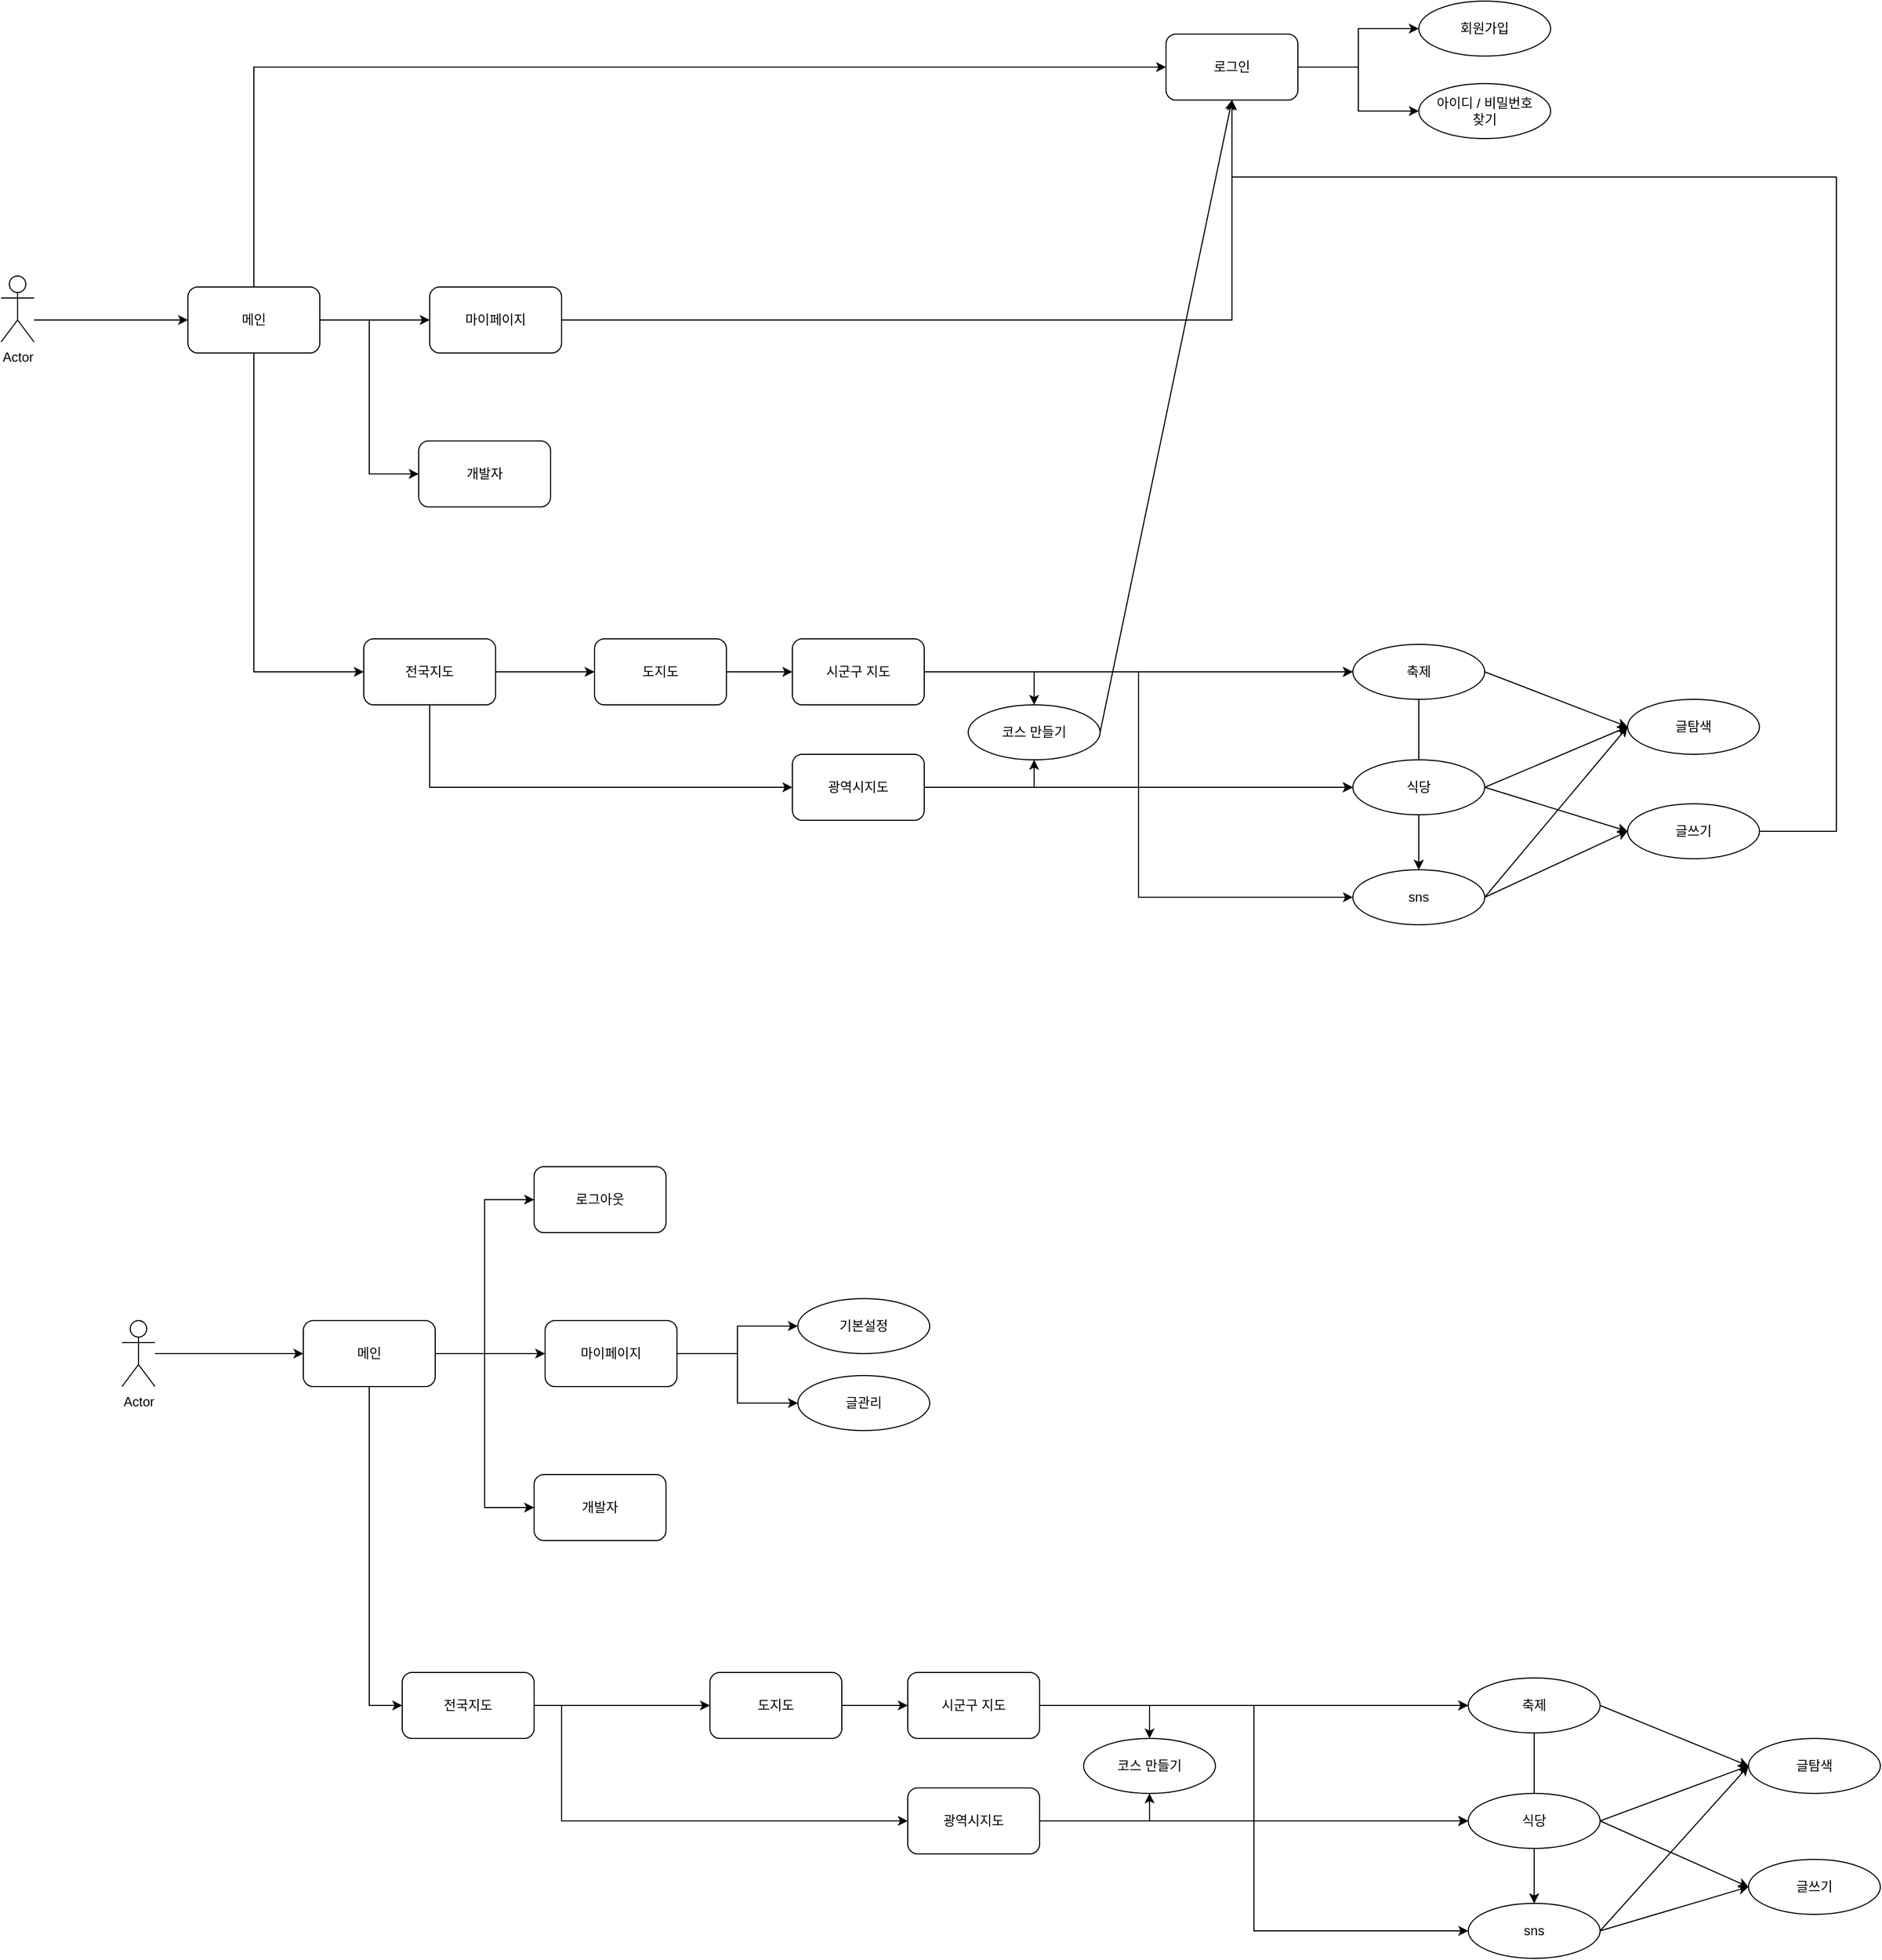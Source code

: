 <mxfile version="21.3.7" type="device">
  <diagram name="페이지-1" id="FJkYnNuwcZ9Sj7oS1rsV">
    <mxGraphModel dx="1937" dy="1078" grid="1" gridSize="10" guides="1" tooltips="1" connect="1" arrows="1" fold="1" page="1" pageScale="1" pageWidth="4681" pageHeight="3300" math="0" shadow="0">
      <root>
        <mxCell id="0" />
        <mxCell id="1" parent="0" />
        <mxCell id="QfG9UjP98lA-rOCOV29d-115" style="edgeStyle=orthogonalEdgeStyle;rounded=0;orthogonalLoop=1;jettySize=auto;html=1;entryX=0;entryY=0.5;entryDx=0;entryDy=0;" edge="1" parent="1" source="QfG9UjP98lA-rOCOV29d-1" target="QfG9UjP98lA-rOCOV29d-2">
          <mxGeometry relative="1" as="geometry">
            <Array as="points">
              <mxPoint x="250" y="410" />
              <mxPoint x="250" y="410" />
            </Array>
          </mxGeometry>
        </mxCell>
        <mxCell id="QfG9UjP98lA-rOCOV29d-1" value="Actor" style="shape=umlActor;verticalLabelPosition=bottom;verticalAlign=top;html=1;outlineConnect=0;" vertex="1" parent="1">
          <mxGeometry x="100" y="370" width="30" height="60" as="geometry" />
        </mxCell>
        <mxCell id="QfG9UjP98lA-rOCOV29d-39" style="edgeStyle=orthogonalEdgeStyle;rounded=0;orthogonalLoop=1;jettySize=auto;html=1;entryX=0;entryY=0.5;entryDx=0;entryDy=0;" edge="1" parent="1" source="QfG9UjP98lA-rOCOV29d-2" target="QfG9UjP98lA-rOCOV29d-4">
          <mxGeometry relative="1" as="geometry" />
        </mxCell>
        <mxCell id="QfG9UjP98lA-rOCOV29d-40" style="edgeStyle=orthogonalEdgeStyle;rounded=0;orthogonalLoop=1;jettySize=auto;html=1;entryX=0;entryY=0.5;entryDx=0;entryDy=0;" edge="1" parent="1" source="QfG9UjP98lA-rOCOV29d-2" target="QfG9UjP98lA-rOCOV29d-7">
          <mxGeometry relative="1" as="geometry" />
        </mxCell>
        <mxCell id="QfG9UjP98lA-rOCOV29d-41" style="edgeStyle=orthogonalEdgeStyle;rounded=0;orthogonalLoop=1;jettySize=auto;html=1;entryX=0;entryY=0.5;entryDx=0;entryDy=0;" edge="1" parent="1" source="QfG9UjP98lA-rOCOV29d-2" target="QfG9UjP98lA-rOCOV29d-5">
          <mxGeometry relative="1" as="geometry">
            <Array as="points">
              <mxPoint x="330" y="180" />
            </Array>
          </mxGeometry>
        </mxCell>
        <mxCell id="QfG9UjP98lA-rOCOV29d-121" style="edgeStyle=orthogonalEdgeStyle;rounded=0;orthogonalLoop=1;jettySize=auto;html=1;entryX=0;entryY=0.5;entryDx=0;entryDy=0;exitX=0.5;exitY=1;exitDx=0;exitDy=0;" edge="1" parent="1" source="QfG9UjP98lA-rOCOV29d-2" target="QfG9UjP98lA-rOCOV29d-6">
          <mxGeometry relative="1" as="geometry" />
        </mxCell>
        <mxCell id="QfG9UjP98lA-rOCOV29d-2" value="메인" style="rounded=1;whiteSpace=wrap;html=1;" vertex="1" parent="1">
          <mxGeometry x="270" y="380" width="120" height="60" as="geometry" />
        </mxCell>
        <mxCell id="QfG9UjP98lA-rOCOV29d-91" style="edgeStyle=orthogonalEdgeStyle;rounded=0;orthogonalLoop=1;jettySize=auto;html=1;entryX=0.5;entryY=1;entryDx=0;entryDy=0;" edge="1" parent="1" source="QfG9UjP98lA-rOCOV29d-4" target="QfG9UjP98lA-rOCOV29d-5">
          <mxGeometry relative="1" as="geometry" />
        </mxCell>
        <mxCell id="QfG9UjP98lA-rOCOV29d-4" value="마이페이지" style="rounded=1;whiteSpace=wrap;html=1;" vertex="1" parent="1">
          <mxGeometry x="490" y="380" width="120" height="60" as="geometry" />
        </mxCell>
        <mxCell id="QfG9UjP98lA-rOCOV29d-43" style="edgeStyle=orthogonalEdgeStyle;rounded=0;orthogonalLoop=1;jettySize=auto;html=1;entryX=0;entryY=0.5;entryDx=0;entryDy=0;" edge="1" parent="1" source="QfG9UjP98lA-rOCOV29d-5" target="QfG9UjP98lA-rOCOV29d-8">
          <mxGeometry relative="1" as="geometry" />
        </mxCell>
        <mxCell id="QfG9UjP98lA-rOCOV29d-44" style="edgeStyle=orthogonalEdgeStyle;rounded=0;orthogonalLoop=1;jettySize=auto;html=1;entryX=0;entryY=0.5;entryDx=0;entryDy=0;" edge="1" parent="1" source="QfG9UjP98lA-rOCOV29d-5" target="QfG9UjP98lA-rOCOV29d-9">
          <mxGeometry relative="1" as="geometry" />
        </mxCell>
        <mxCell id="QfG9UjP98lA-rOCOV29d-5" value="로그인" style="rounded=1;whiteSpace=wrap;html=1;" vertex="1" parent="1">
          <mxGeometry x="1160" y="150" width="120" height="60" as="geometry" />
        </mxCell>
        <mxCell id="QfG9UjP98lA-rOCOV29d-20" style="edgeStyle=orthogonalEdgeStyle;rounded=0;orthogonalLoop=1;jettySize=auto;html=1;entryX=0;entryY=0.5;entryDx=0;entryDy=0;" edge="1" parent="1" source="QfG9UjP98lA-rOCOV29d-6" target="QfG9UjP98lA-rOCOV29d-15">
          <mxGeometry relative="1" as="geometry" />
        </mxCell>
        <mxCell id="QfG9UjP98lA-rOCOV29d-22" style="edgeStyle=orthogonalEdgeStyle;rounded=0;orthogonalLoop=1;jettySize=auto;html=1;entryX=0;entryY=0.5;entryDx=0;entryDy=0;exitX=0.5;exitY=1;exitDx=0;exitDy=0;" edge="1" parent="1" source="QfG9UjP98lA-rOCOV29d-6" target="QfG9UjP98lA-rOCOV29d-14">
          <mxGeometry relative="1" as="geometry">
            <Array as="points">
              <mxPoint x="490" y="835" />
            </Array>
          </mxGeometry>
        </mxCell>
        <mxCell id="QfG9UjP98lA-rOCOV29d-6" value="전국지도" style="rounded=1;whiteSpace=wrap;html=1;" vertex="1" parent="1">
          <mxGeometry x="430" y="700" width="120" height="60" as="geometry" />
        </mxCell>
        <mxCell id="QfG9UjP98lA-rOCOV29d-7" value="개발자" style="rounded=1;whiteSpace=wrap;html=1;" vertex="1" parent="1">
          <mxGeometry x="480" y="520" width="120" height="60" as="geometry" />
        </mxCell>
        <mxCell id="QfG9UjP98lA-rOCOV29d-8" value="회원가입" style="ellipse;whiteSpace=wrap;html=1;" vertex="1" parent="1">
          <mxGeometry x="1390" y="120" width="120" height="50" as="geometry" />
        </mxCell>
        <mxCell id="QfG9UjP98lA-rOCOV29d-9" value="아이디 / 비밀번호&lt;br&gt;찾기" style="ellipse;whiteSpace=wrap;html=1;" vertex="1" parent="1">
          <mxGeometry x="1390" y="195" width="120" height="50" as="geometry" />
        </mxCell>
        <mxCell id="QfG9UjP98lA-rOCOV29d-27" style="edgeStyle=orthogonalEdgeStyle;rounded=0;orthogonalLoop=1;jettySize=auto;html=1;" edge="1" parent="1" source="QfG9UjP98lA-rOCOV29d-24" target="QfG9UjP98lA-rOCOV29d-26">
          <mxGeometry relative="1" as="geometry" />
        </mxCell>
        <mxCell id="QfG9UjP98lA-rOCOV29d-30" style="edgeStyle=orthogonalEdgeStyle;rounded=0;orthogonalLoop=1;jettySize=auto;html=1;entryX=0;entryY=0.5;entryDx=0;entryDy=0;" edge="1" parent="1" source="QfG9UjP98lA-rOCOV29d-14" target="QfG9UjP98lA-rOCOV29d-25">
          <mxGeometry relative="1" as="geometry" />
        </mxCell>
        <mxCell id="QfG9UjP98lA-rOCOV29d-33" style="edgeStyle=orthogonalEdgeStyle;rounded=0;orthogonalLoop=1;jettySize=auto;html=1;" edge="1" parent="1" source="QfG9UjP98lA-rOCOV29d-14" target="QfG9UjP98lA-rOCOV29d-25">
          <mxGeometry relative="1" as="geometry" />
        </mxCell>
        <mxCell id="QfG9UjP98lA-rOCOV29d-34" style="edgeStyle=orthogonalEdgeStyle;rounded=0;orthogonalLoop=1;jettySize=auto;html=1;" edge="1" parent="1" source="QfG9UjP98lA-rOCOV29d-14" target="QfG9UjP98lA-rOCOV29d-26">
          <mxGeometry relative="1" as="geometry" />
        </mxCell>
        <mxCell id="QfG9UjP98lA-rOCOV29d-38" style="edgeStyle=orthogonalEdgeStyle;rounded=0;orthogonalLoop=1;jettySize=auto;html=1;entryX=0.5;entryY=1;entryDx=0;entryDy=0;" edge="1" parent="1" source="QfG9UjP98lA-rOCOV29d-14" target="QfG9UjP98lA-rOCOV29d-17">
          <mxGeometry relative="1" as="geometry" />
        </mxCell>
        <mxCell id="QfG9UjP98lA-rOCOV29d-14" value="광역시지도" style="rounded=1;whiteSpace=wrap;html=1;" vertex="1" parent="1">
          <mxGeometry x="820" y="805" width="120" height="60" as="geometry" />
        </mxCell>
        <mxCell id="QfG9UjP98lA-rOCOV29d-29" style="edgeStyle=orthogonalEdgeStyle;rounded=0;orthogonalLoop=1;jettySize=auto;html=1;" edge="1" parent="1" source="QfG9UjP98lA-rOCOV29d-15" target="QfG9UjP98lA-rOCOV29d-16">
          <mxGeometry relative="1" as="geometry" />
        </mxCell>
        <mxCell id="QfG9UjP98lA-rOCOV29d-15" value="도지도" style="rounded=1;whiteSpace=wrap;html=1;" vertex="1" parent="1">
          <mxGeometry x="640" y="700" width="120" height="60" as="geometry" />
        </mxCell>
        <mxCell id="QfG9UjP98lA-rOCOV29d-18" style="edgeStyle=orthogonalEdgeStyle;rounded=0;orthogonalLoop=1;jettySize=auto;html=1;entryX=0.5;entryY=0;entryDx=0;entryDy=0;" edge="1" parent="1" source="QfG9UjP98lA-rOCOV29d-16" target="QfG9UjP98lA-rOCOV29d-17">
          <mxGeometry relative="1" as="geometry" />
        </mxCell>
        <mxCell id="QfG9UjP98lA-rOCOV29d-112" style="rounded=0;orthogonalLoop=1;jettySize=auto;html=1;entryX=0.5;entryY=1;entryDx=0;entryDy=0;exitX=1;exitY=0.5;exitDx=0;exitDy=0;" edge="1" parent="1" source="QfG9UjP98lA-rOCOV29d-17" target="QfG9UjP98lA-rOCOV29d-5">
          <mxGeometry relative="1" as="geometry" />
        </mxCell>
        <mxCell id="QfG9UjP98lA-rOCOV29d-17" value="코스 만들기" style="ellipse;whiteSpace=wrap;html=1;" vertex="1" parent="1">
          <mxGeometry x="980" y="760" width="120" height="50" as="geometry" />
        </mxCell>
        <mxCell id="QfG9UjP98lA-rOCOV29d-96" style="rounded=0;orthogonalLoop=1;jettySize=auto;html=1;entryX=0;entryY=0.5;entryDx=0;entryDy=0;exitX=1;exitY=0.5;exitDx=0;exitDy=0;" edge="1" parent="1" source="QfG9UjP98lA-rOCOV29d-25" target="QfG9UjP98lA-rOCOV29d-93">
          <mxGeometry relative="1" as="geometry" />
        </mxCell>
        <mxCell id="QfG9UjP98lA-rOCOV29d-99" style="rounded=0;orthogonalLoop=1;jettySize=auto;html=1;entryX=0;entryY=0.5;entryDx=0;entryDy=0;exitX=1;exitY=0.5;exitDx=0;exitDy=0;" edge="1" parent="1" source="QfG9UjP98lA-rOCOV29d-25" target="QfG9UjP98lA-rOCOV29d-92">
          <mxGeometry relative="1" as="geometry" />
        </mxCell>
        <mxCell id="QfG9UjP98lA-rOCOV29d-25" value="식당" style="ellipse;whiteSpace=wrap;html=1;" vertex="1" parent="1">
          <mxGeometry x="1330" y="810" width="120" height="50" as="geometry" />
        </mxCell>
        <mxCell id="QfG9UjP98lA-rOCOV29d-97" style="rounded=0;orthogonalLoop=1;jettySize=auto;html=1;entryX=0;entryY=0.5;entryDx=0;entryDy=0;exitX=1;exitY=0.5;exitDx=0;exitDy=0;" edge="1" parent="1" source="QfG9UjP98lA-rOCOV29d-26" target="QfG9UjP98lA-rOCOV29d-92">
          <mxGeometry relative="1" as="geometry" />
        </mxCell>
        <mxCell id="QfG9UjP98lA-rOCOV29d-110" style="rounded=0;orthogonalLoop=1;jettySize=auto;html=1;entryX=0;entryY=0.5;entryDx=0;entryDy=0;exitX=1;exitY=0.5;exitDx=0;exitDy=0;" edge="1" parent="1" source="QfG9UjP98lA-rOCOV29d-26" target="QfG9UjP98lA-rOCOV29d-93">
          <mxGeometry relative="1" as="geometry" />
        </mxCell>
        <mxCell id="QfG9UjP98lA-rOCOV29d-26" value="sns" style="ellipse;whiteSpace=wrap;html=1;" vertex="1" parent="1">
          <mxGeometry x="1330" y="910" width="120" height="50" as="geometry" />
        </mxCell>
        <mxCell id="QfG9UjP98lA-rOCOV29d-31" style="edgeStyle=orthogonalEdgeStyle;rounded=0;orthogonalLoop=1;jettySize=auto;html=1;entryX=0;entryY=0.5;entryDx=0;entryDy=0;" edge="1" parent="1" source="QfG9UjP98lA-rOCOV29d-16" target="QfG9UjP98lA-rOCOV29d-25">
          <mxGeometry relative="1" as="geometry" />
        </mxCell>
        <mxCell id="QfG9UjP98lA-rOCOV29d-32" style="edgeStyle=orthogonalEdgeStyle;rounded=0;orthogonalLoop=1;jettySize=auto;html=1;entryX=0;entryY=0.5;entryDx=0;entryDy=0;" edge="1" parent="1" source="QfG9UjP98lA-rOCOV29d-16" target="QfG9UjP98lA-rOCOV29d-26">
          <mxGeometry relative="1" as="geometry" />
        </mxCell>
        <mxCell id="QfG9UjP98lA-rOCOV29d-35" style="edgeStyle=orthogonalEdgeStyle;rounded=0;orthogonalLoop=1;jettySize=auto;html=1;entryX=0;entryY=0.5;entryDx=0;entryDy=0;" edge="1" parent="1" source="QfG9UjP98lA-rOCOV29d-16" target="QfG9UjP98lA-rOCOV29d-24">
          <mxGeometry relative="1" as="geometry" />
        </mxCell>
        <mxCell id="QfG9UjP98lA-rOCOV29d-16" value="시군구 지도" style="rounded=1;whiteSpace=wrap;html=1;" vertex="1" parent="1">
          <mxGeometry x="820" y="700" width="120" height="60" as="geometry" />
        </mxCell>
        <mxCell id="QfG9UjP98lA-rOCOV29d-37" value="" style="edgeStyle=orthogonalEdgeStyle;rounded=0;orthogonalLoop=1;jettySize=auto;html=1;" edge="1" parent="1" source="QfG9UjP98lA-rOCOV29d-16" target="QfG9UjP98lA-rOCOV29d-24">
          <mxGeometry relative="1" as="geometry">
            <mxPoint x="940" y="730" as="sourcePoint" />
            <mxPoint x="1390" y="910" as="targetPoint" />
          </mxGeometry>
        </mxCell>
        <mxCell id="QfG9UjP98lA-rOCOV29d-94" style="rounded=0;orthogonalLoop=1;jettySize=auto;html=1;entryX=0;entryY=0.5;entryDx=0;entryDy=0;exitX=1;exitY=0.5;exitDx=0;exitDy=0;" edge="1" parent="1" source="QfG9UjP98lA-rOCOV29d-24" target="QfG9UjP98lA-rOCOV29d-93">
          <mxGeometry relative="1" as="geometry" />
        </mxCell>
        <mxCell id="QfG9UjP98lA-rOCOV29d-24" value="축제" style="ellipse;whiteSpace=wrap;html=1;" vertex="1" parent="1">
          <mxGeometry x="1330" y="705" width="120" height="50" as="geometry" />
        </mxCell>
        <mxCell id="QfG9UjP98lA-rOCOV29d-42" style="edgeStyle=orthogonalEdgeStyle;rounded=0;orthogonalLoop=1;jettySize=auto;html=1;exitX=0.5;exitY=1;exitDx=0;exitDy=0;" edge="1" parent="1" source="QfG9UjP98lA-rOCOV29d-4" target="QfG9UjP98lA-rOCOV29d-4">
          <mxGeometry relative="1" as="geometry" />
        </mxCell>
        <mxCell id="QfG9UjP98lA-rOCOV29d-113" style="edgeStyle=orthogonalEdgeStyle;rounded=0;orthogonalLoop=1;jettySize=auto;html=1;entryX=0;entryY=0.5;entryDx=0;entryDy=0;" edge="1" parent="1" source="QfG9UjP98lA-rOCOV29d-47" target="QfG9UjP98lA-rOCOV29d-51">
          <mxGeometry relative="1" as="geometry" />
        </mxCell>
        <mxCell id="QfG9UjP98lA-rOCOV29d-47" value="Actor" style="shape=umlActor;verticalLabelPosition=bottom;verticalAlign=top;html=1;outlineConnect=0;" vertex="1" parent="1">
          <mxGeometry x="210" y="1320" width="30" height="60" as="geometry" />
        </mxCell>
        <mxCell id="QfG9UjP98lA-rOCOV29d-48" style="edgeStyle=orthogonalEdgeStyle;rounded=0;orthogonalLoop=1;jettySize=auto;html=1;entryX=0;entryY=0.5;entryDx=0;entryDy=0;" edge="1" parent="1" source="QfG9UjP98lA-rOCOV29d-51" target="QfG9UjP98lA-rOCOV29d-54">
          <mxGeometry relative="1" as="geometry" />
        </mxCell>
        <mxCell id="QfG9UjP98lA-rOCOV29d-49" style="edgeStyle=orthogonalEdgeStyle;rounded=0;orthogonalLoop=1;jettySize=auto;html=1;entryX=0;entryY=0.5;entryDx=0;entryDy=0;" edge="1" parent="1" source="QfG9UjP98lA-rOCOV29d-51" target="QfG9UjP98lA-rOCOV29d-61">
          <mxGeometry relative="1" as="geometry" />
        </mxCell>
        <mxCell id="QfG9UjP98lA-rOCOV29d-50" style="edgeStyle=orthogonalEdgeStyle;rounded=0;orthogonalLoop=1;jettySize=auto;html=1;entryX=0;entryY=0.5;entryDx=0;entryDy=0;" edge="1" parent="1" source="QfG9UjP98lA-rOCOV29d-51" target="QfG9UjP98lA-rOCOV29d-57">
          <mxGeometry relative="1" as="geometry" />
        </mxCell>
        <mxCell id="QfG9UjP98lA-rOCOV29d-114" style="edgeStyle=orthogonalEdgeStyle;rounded=0;orthogonalLoop=1;jettySize=auto;html=1;entryX=0;entryY=0.5;entryDx=0;entryDy=0;exitX=0.5;exitY=1;exitDx=0;exitDy=0;" edge="1" parent="1" source="QfG9UjP98lA-rOCOV29d-51" target="QfG9UjP98lA-rOCOV29d-60">
          <mxGeometry relative="1" as="geometry" />
        </mxCell>
        <mxCell id="QfG9UjP98lA-rOCOV29d-51" value="메인" style="rounded=1;whiteSpace=wrap;html=1;" vertex="1" parent="1">
          <mxGeometry x="375" y="1320" width="120" height="60" as="geometry" />
        </mxCell>
        <mxCell id="QfG9UjP98lA-rOCOV29d-52" style="edgeStyle=orthogonalEdgeStyle;rounded=0;orthogonalLoop=1;jettySize=auto;html=1;entryX=0;entryY=0.5;entryDx=0;entryDy=0;" edge="1" parent="1" source="QfG9UjP98lA-rOCOV29d-54" target="QfG9UjP98lA-rOCOV29d-64">
          <mxGeometry relative="1" as="geometry" />
        </mxCell>
        <mxCell id="QfG9UjP98lA-rOCOV29d-53" style="edgeStyle=orthogonalEdgeStyle;rounded=0;orthogonalLoop=1;jettySize=auto;html=1;entryX=0;entryY=0.5;entryDx=0;entryDy=0;" edge="1" parent="1" source="QfG9UjP98lA-rOCOV29d-54" target="QfG9UjP98lA-rOCOV29d-65">
          <mxGeometry relative="1" as="geometry" />
        </mxCell>
        <mxCell id="QfG9UjP98lA-rOCOV29d-54" value="마이페이지" style="rounded=1;whiteSpace=wrap;html=1;" vertex="1" parent="1">
          <mxGeometry x="595" y="1320" width="120" height="60" as="geometry" />
        </mxCell>
        <mxCell id="QfG9UjP98lA-rOCOV29d-57" value="로그아웃" style="rounded=1;whiteSpace=wrap;html=1;" vertex="1" parent="1">
          <mxGeometry x="585" y="1180" width="120" height="60" as="geometry" />
        </mxCell>
        <mxCell id="QfG9UjP98lA-rOCOV29d-58" style="edgeStyle=orthogonalEdgeStyle;rounded=0;orthogonalLoop=1;jettySize=auto;html=1;entryX=0;entryY=0.5;entryDx=0;entryDy=0;" edge="1" parent="1" source="QfG9UjP98lA-rOCOV29d-60" target="QfG9UjP98lA-rOCOV29d-73">
          <mxGeometry relative="1" as="geometry" />
        </mxCell>
        <mxCell id="QfG9UjP98lA-rOCOV29d-59" style="edgeStyle=orthogonalEdgeStyle;rounded=0;orthogonalLoop=1;jettySize=auto;html=1;entryX=0;entryY=0.5;entryDx=0;entryDy=0;" edge="1" parent="1" source="QfG9UjP98lA-rOCOV29d-60" target="QfG9UjP98lA-rOCOV29d-71">
          <mxGeometry relative="1" as="geometry">
            <Array as="points">
              <mxPoint x="610" y="1670" />
              <mxPoint x="610" y="1775" />
            </Array>
          </mxGeometry>
        </mxCell>
        <mxCell id="QfG9UjP98lA-rOCOV29d-60" value="전국지도" style="rounded=1;whiteSpace=wrap;html=1;" vertex="1" parent="1">
          <mxGeometry x="465" y="1640" width="120" height="60" as="geometry" />
        </mxCell>
        <mxCell id="QfG9UjP98lA-rOCOV29d-61" value="개발자" style="rounded=1;whiteSpace=wrap;html=1;" vertex="1" parent="1">
          <mxGeometry x="585" y="1460" width="120" height="60" as="geometry" />
        </mxCell>
        <mxCell id="QfG9UjP98lA-rOCOV29d-64" value="기본설정" style="ellipse;whiteSpace=wrap;html=1;" vertex="1" parent="1">
          <mxGeometry x="825" y="1300" width="120" height="50" as="geometry" />
        </mxCell>
        <mxCell id="QfG9UjP98lA-rOCOV29d-65" value="글관리" style="ellipse;whiteSpace=wrap;html=1;" vertex="1" parent="1">
          <mxGeometry x="825" y="1370" width="120" height="50" as="geometry" />
        </mxCell>
        <mxCell id="QfG9UjP98lA-rOCOV29d-66" style="edgeStyle=orthogonalEdgeStyle;rounded=0;orthogonalLoop=1;jettySize=auto;html=1;" edge="1" parent="1" source="QfG9UjP98lA-rOCOV29d-83" target="QfG9UjP98lA-rOCOV29d-77">
          <mxGeometry relative="1" as="geometry" />
        </mxCell>
        <mxCell id="QfG9UjP98lA-rOCOV29d-67" style="edgeStyle=orthogonalEdgeStyle;rounded=0;orthogonalLoop=1;jettySize=auto;html=1;entryX=0;entryY=0.5;entryDx=0;entryDy=0;" edge="1" parent="1" source="QfG9UjP98lA-rOCOV29d-71" target="QfG9UjP98lA-rOCOV29d-76">
          <mxGeometry relative="1" as="geometry" />
        </mxCell>
        <mxCell id="QfG9UjP98lA-rOCOV29d-68" style="edgeStyle=orthogonalEdgeStyle;rounded=0;orthogonalLoop=1;jettySize=auto;html=1;" edge="1" parent="1" source="QfG9UjP98lA-rOCOV29d-71" target="QfG9UjP98lA-rOCOV29d-76">
          <mxGeometry relative="1" as="geometry" />
        </mxCell>
        <mxCell id="QfG9UjP98lA-rOCOV29d-69" style="edgeStyle=orthogonalEdgeStyle;rounded=0;orthogonalLoop=1;jettySize=auto;html=1;" edge="1" parent="1" source="QfG9UjP98lA-rOCOV29d-71" target="QfG9UjP98lA-rOCOV29d-77">
          <mxGeometry relative="1" as="geometry" />
        </mxCell>
        <mxCell id="QfG9UjP98lA-rOCOV29d-70" style="edgeStyle=orthogonalEdgeStyle;rounded=0;orthogonalLoop=1;jettySize=auto;html=1;entryX=0.5;entryY=1;entryDx=0;entryDy=0;" edge="1" parent="1" source="QfG9UjP98lA-rOCOV29d-71" target="QfG9UjP98lA-rOCOV29d-75">
          <mxGeometry relative="1" as="geometry" />
        </mxCell>
        <mxCell id="QfG9UjP98lA-rOCOV29d-71" value="광역시지도" style="rounded=1;whiteSpace=wrap;html=1;" vertex="1" parent="1">
          <mxGeometry x="925" y="1745" width="120" height="60" as="geometry" />
        </mxCell>
        <mxCell id="QfG9UjP98lA-rOCOV29d-72" style="edgeStyle=orthogonalEdgeStyle;rounded=0;orthogonalLoop=1;jettySize=auto;html=1;" edge="1" parent="1" source="QfG9UjP98lA-rOCOV29d-73" target="QfG9UjP98lA-rOCOV29d-81">
          <mxGeometry relative="1" as="geometry" />
        </mxCell>
        <mxCell id="QfG9UjP98lA-rOCOV29d-73" value="도지도" style="rounded=1;whiteSpace=wrap;html=1;" vertex="1" parent="1">
          <mxGeometry x="745" y="1640" width="120" height="60" as="geometry" />
        </mxCell>
        <mxCell id="QfG9UjP98lA-rOCOV29d-74" style="edgeStyle=orthogonalEdgeStyle;rounded=0;orthogonalLoop=1;jettySize=auto;html=1;entryX=0.5;entryY=0;entryDx=0;entryDy=0;" edge="1" parent="1" source="QfG9UjP98lA-rOCOV29d-81" target="QfG9UjP98lA-rOCOV29d-75">
          <mxGeometry relative="1" as="geometry" />
        </mxCell>
        <mxCell id="QfG9UjP98lA-rOCOV29d-75" value="코스 만들기" style="ellipse;whiteSpace=wrap;html=1;" vertex="1" parent="1">
          <mxGeometry x="1085" y="1700" width="120" height="50" as="geometry" />
        </mxCell>
        <mxCell id="QfG9UjP98lA-rOCOV29d-105" style="rounded=0;orthogonalLoop=1;jettySize=auto;html=1;entryX=0;entryY=0.5;entryDx=0;entryDy=0;exitX=1;exitY=0.5;exitDx=0;exitDy=0;" edge="1" parent="1" source="QfG9UjP98lA-rOCOV29d-76" target="QfG9UjP98lA-rOCOV29d-87">
          <mxGeometry relative="1" as="geometry" />
        </mxCell>
        <mxCell id="QfG9UjP98lA-rOCOV29d-107" style="rounded=0;orthogonalLoop=1;jettySize=auto;html=1;entryX=0;entryY=0.5;entryDx=0;entryDy=0;exitX=1;exitY=0.5;exitDx=0;exitDy=0;" edge="1" parent="1" source="QfG9UjP98lA-rOCOV29d-76" target="QfG9UjP98lA-rOCOV29d-86">
          <mxGeometry relative="1" as="geometry" />
        </mxCell>
        <mxCell id="QfG9UjP98lA-rOCOV29d-76" value="식당" style="ellipse;whiteSpace=wrap;html=1;" vertex="1" parent="1">
          <mxGeometry x="1435" y="1750" width="120" height="50" as="geometry" />
        </mxCell>
        <mxCell id="QfG9UjP98lA-rOCOV29d-106" style="rounded=0;orthogonalLoop=1;jettySize=auto;html=1;entryX=0;entryY=0.5;entryDx=0;entryDy=0;exitX=1;exitY=0.5;exitDx=0;exitDy=0;" edge="1" parent="1" source="QfG9UjP98lA-rOCOV29d-77" target="QfG9UjP98lA-rOCOV29d-87">
          <mxGeometry relative="1" as="geometry" />
        </mxCell>
        <mxCell id="QfG9UjP98lA-rOCOV29d-108" style="rounded=0;orthogonalLoop=1;jettySize=auto;html=1;entryX=0;entryY=0.5;entryDx=0;entryDy=0;exitX=1;exitY=0.5;exitDx=0;exitDy=0;" edge="1" parent="1" source="QfG9UjP98lA-rOCOV29d-77" target="QfG9UjP98lA-rOCOV29d-86">
          <mxGeometry relative="1" as="geometry" />
        </mxCell>
        <mxCell id="QfG9UjP98lA-rOCOV29d-77" value="sns" style="ellipse;whiteSpace=wrap;html=1;" vertex="1" parent="1">
          <mxGeometry x="1435" y="1850" width="120" height="50" as="geometry" />
        </mxCell>
        <mxCell id="QfG9UjP98lA-rOCOV29d-78" style="edgeStyle=orthogonalEdgeStyle;rounded=0;orthogonalLoop=1;jettySize=auto;html=1;entryX=0;entryY=0.5;entryDx=0;entryDy=0;" edge="1" parent="1" source="QfG9UjP98lA-rOCOV29d-81" target="QfG9UjP98lA-rOCOV29d-76">
          <mxGeometry relative="1" as="geometry" />
        </mxCell>
        <mxCell id="QfG9UjP98lA-rOCOV29d-79" style="edgeStyle=orthogonalEdgeStyle;rounded=0;orthogonalLoop=1;jettySize=auto;html=1;entryX=0;entryY=0.5;entryDx=0;entryDy=0;" edge="1" parent="1" source="QfG9UjP98lA-rOCOV29d-81" target="QfG9UjP98lA-rOCOV29d-77">
          <mxGeometry relative="1" as="geometry" />
        </mxCell>
        <mxCell id="QfG9UjP98lA-rOCOV29d-80" style="edgeStyle=orthogonalEdgeStyle;rounded=0;orthogonalLoop=1;jettySize=auto;html=1;entryX=0;entryY=0.5;entryDx=0;entryDy=0;" edge="1" parent="1" source="QfG9UjP98lA-rOCOV29d-81" target="QfG9UjP98lA-rOCOV29d-83">
          <mxGeometry relative="1" as="geometry" />
        </mxCell>
        <mxCell id="QfG9UjP98lA-rOCOV29d-81" value="시군구 지도" style="rounded=1;whiteSpace=wrap;html=1;" vertex="1" parent="1">
          <mxGeometry x="925" y="1640" width="120" height="60" as="geometry" />
        </mxCell>
        <mxCell id="QfG9UjP98lA-rOCOV29d-82" value="" style="edgeStyle=orthogonalEdgeStyle;rounded=0;orthogonalLoop=1;jettySize=auto;html=1;" edge="1" parent="1" source="QfG9UjP98lA-rOCOV29d-81" target="QfG9UjP98lA-rOCOV29d-83">
          <mxGeometry relative="1" as="geometry">
            <mxPoint x="1045" y="1670" as="sourcePoint" />
            <mxPoint x="1495" y="1850" as="targetPoint" />
          </mxGeometry>
        </mxCell>
        <mxCell id="QfG9UjP98lA-rOCOV29d-104" style="rounded=0;orthogonalLoop=1;jettySize=auto;html=1;entryX=0;entryY=0.5;entryDx=0;entryDy=0;exitX=1;exitY=0.5;exitDx=0;exitDy=0;" edge="1" parent="1" source="QfG9UjP98lA-rOCOV29d-83" target="QfG9UjP98lA-rOCOV29d-87">
          <mxGeometry relative="1" as="geometry" />
        </mxCell>
        <mxCell id="QfG9UjP98lA-rOCOV29d-83" value="축제" style="ellipse;whiteSpace=wrap;html=1;" vertex="1" parent="1">
          <mxGeometry x="1435" y="1645" width="120" height="50" as="geometry" />
        </mxCell>
        <mxCell id="QfG9UjP98lA-rOCOV29d-84" style="edgeStyle=orthogonalEdgeStyle;rounded=0;orthogonalLoop=1;jettySize=auto;html=1;exitX=0.5;exitY=1;exitDx=0;exitDy=0;" edge="1" parent="1" source="QfG9UjP98lA-rOCOV29d-54" target="QfG9UjP98lA-rOCOV29d-54">
          <mxGeometry relative="1" as="geometry" />
        </mxCell>
        <mxCell id="QfG9UjP98lA-rOCOV29d-86" value="글쓰기" style="ellipse;whiteSpace=wrap;html=1;" vertex="1" parent="1">
          <mxGeometry x="1690" y="1810" width="120" height="50" as="geometry" />
        </mxCell>
        <mxCell id="QfG9UjP98lA-rOCOV29d-87" value="글탐색" style="ellipse;whiteSpace=wrap;html=1;" vertex="1" parent="1">
          <mxGeometry x="1690" y="1700" width="120" height="50" as="geometry" />
        </mxCell>
        <mxCell id="QfG9UjP98lA-rOCOV29d-119" style="edgeStyle=orthogonalEdgeStyle;rounded=0;orthogonalLoop=1;jettySize=auto;html=1;entryX=0.5;entryY=1;entryDx=0;entryDy=0;" edge="1" parent="1" source="QfG9UjP98lA-rOCOV29d-92" target="QfG9UjP98lA-rOCOV29d-5">
          <mxGeometry relative="1" as="geometry">
            <Array as="points">
              <mxPoint x="1770" y="875" />
              <mxPoint x="1770" y="280" />
              <mxPoint x="1220" y="280" />
            </Array>
          </mxGeometry>
        </mxCell>
        <mxCell id="QfG9UjP98lA-rOCOV29d-92" value="글쓰기" style="ellipse;whiteSpace=wrap;html=1;" vertex="1" parent="1">
          <mxGeometry x="1580" y="850" width="120" height="50" as="geometry" />
        </mxCell>
        <mxCell id="QfG9UjP98lA-rOCOV29d-93" value="글탐색" style="ellipse;whiteSpace=wrap;html=1;" vertex="1" parent="1">
          <mxGeometry x="1580" y="755" width="120" height="50" as="geometry" />
        </mxCell>
      </root>
    </mxGraphModel>
  </diagram>
</mxfile>
